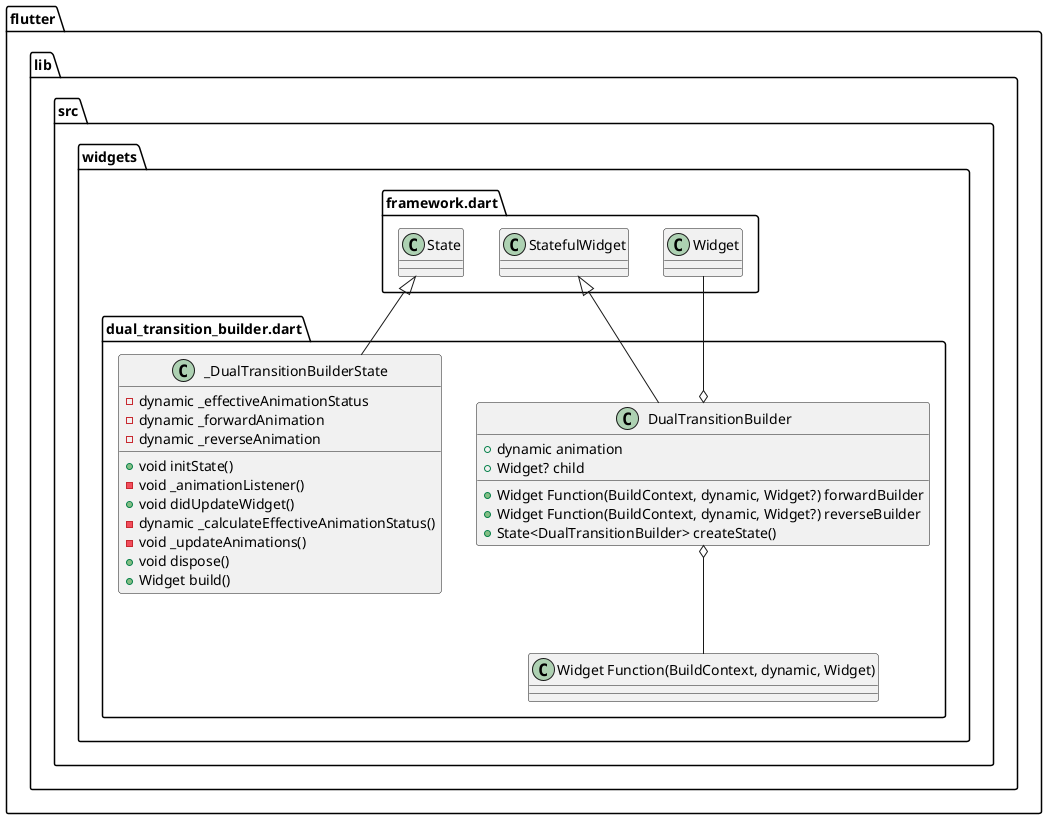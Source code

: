 @startuml
set namespaceSeparator ::

class "flutter::lib::src::widgets::dual_transition_builder.dart::DualTransitionBuilder" {
  +dynamic animation
  +Widget Function(BuildContext, dynamic, Widget?) forwardBuilder
  +Widget Function(BuildContext, dynamic, Widget?) reverseBuilder
  +Widget? child
  +State<DualTransitionBuilder> createState()
}

"flutter::lib::src::widgets::dual_transition_builder.dart::DualTransitionBuilder" o-- "flutter::lib::src::widgets::dual_transition_builder.dart::Widget Function(BuildContext, dynamic, Widget)"
"flutter::lib::src::widgets::dual_transition_builder.dart::DualTransitionBuilder" o-- "flutter::lib::src::widgets::framework.dart::Widget"
"flutter::lib::src::widgets::framework.dart::StatefulWidget" <|-- "flutter::lib::src::widgets::dual_transition_builder.dart::DualTransitionBuilder"

class "flutter::lib::src::widgets::dual_transition_builder.dart::_DualTransitionBuilderState" {
  -dynamic _effectiveAnimationStatus
  -dynamic _forwardAnimation
  -dynamic _reverseAnimation
  +void initState()
  -void _animationListener()
  +void didUpdateWidget()
  -dynamic _calculateEffectiveAnimationStatus()
  -void _updateAnimations()
  +void dispose()
  +Widget build()
}

"flutter::lib::src::widgets::framework.dart::State" <|-- "flutter::lib::src::widgets::dual_transition_builder.dart::_DualTransitionBuilderState"


@enduml
